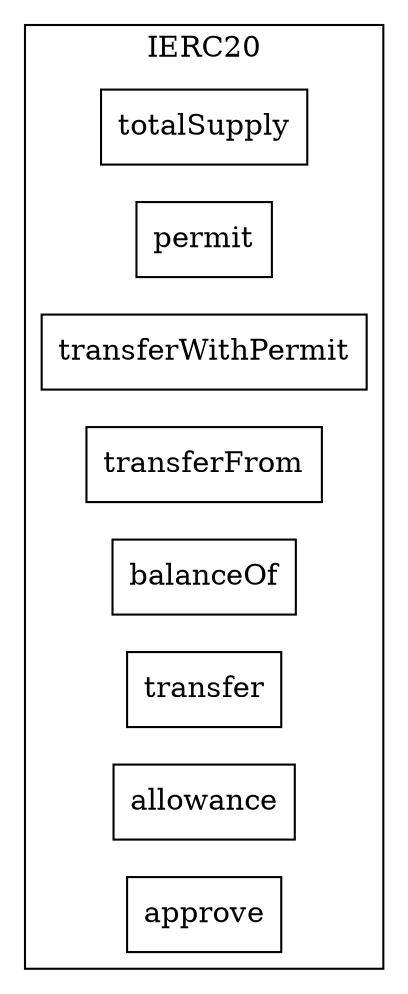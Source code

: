 strict digraph {
rankdir="LR"
node [shape=box]
subgraph cluster_1205_IERC20 {
label = "IERC20"
"1205_totalSupply" [label="totalSupply"]
"1205_permit" [label="permit"]
"1205_transferWithPermit" [label="transferWithPermit"]
"1205_transferFrom" [label="transferFrom"]
"1205_balanceOf" [label="balanceOf"]
"1205_transfer" [label="transfer"]
"1205_allowance" [label="allowance"]
"1205_approve" [label="approve"]
}subgraph cluster_solidity {
label = "[Solidity]"
}
}